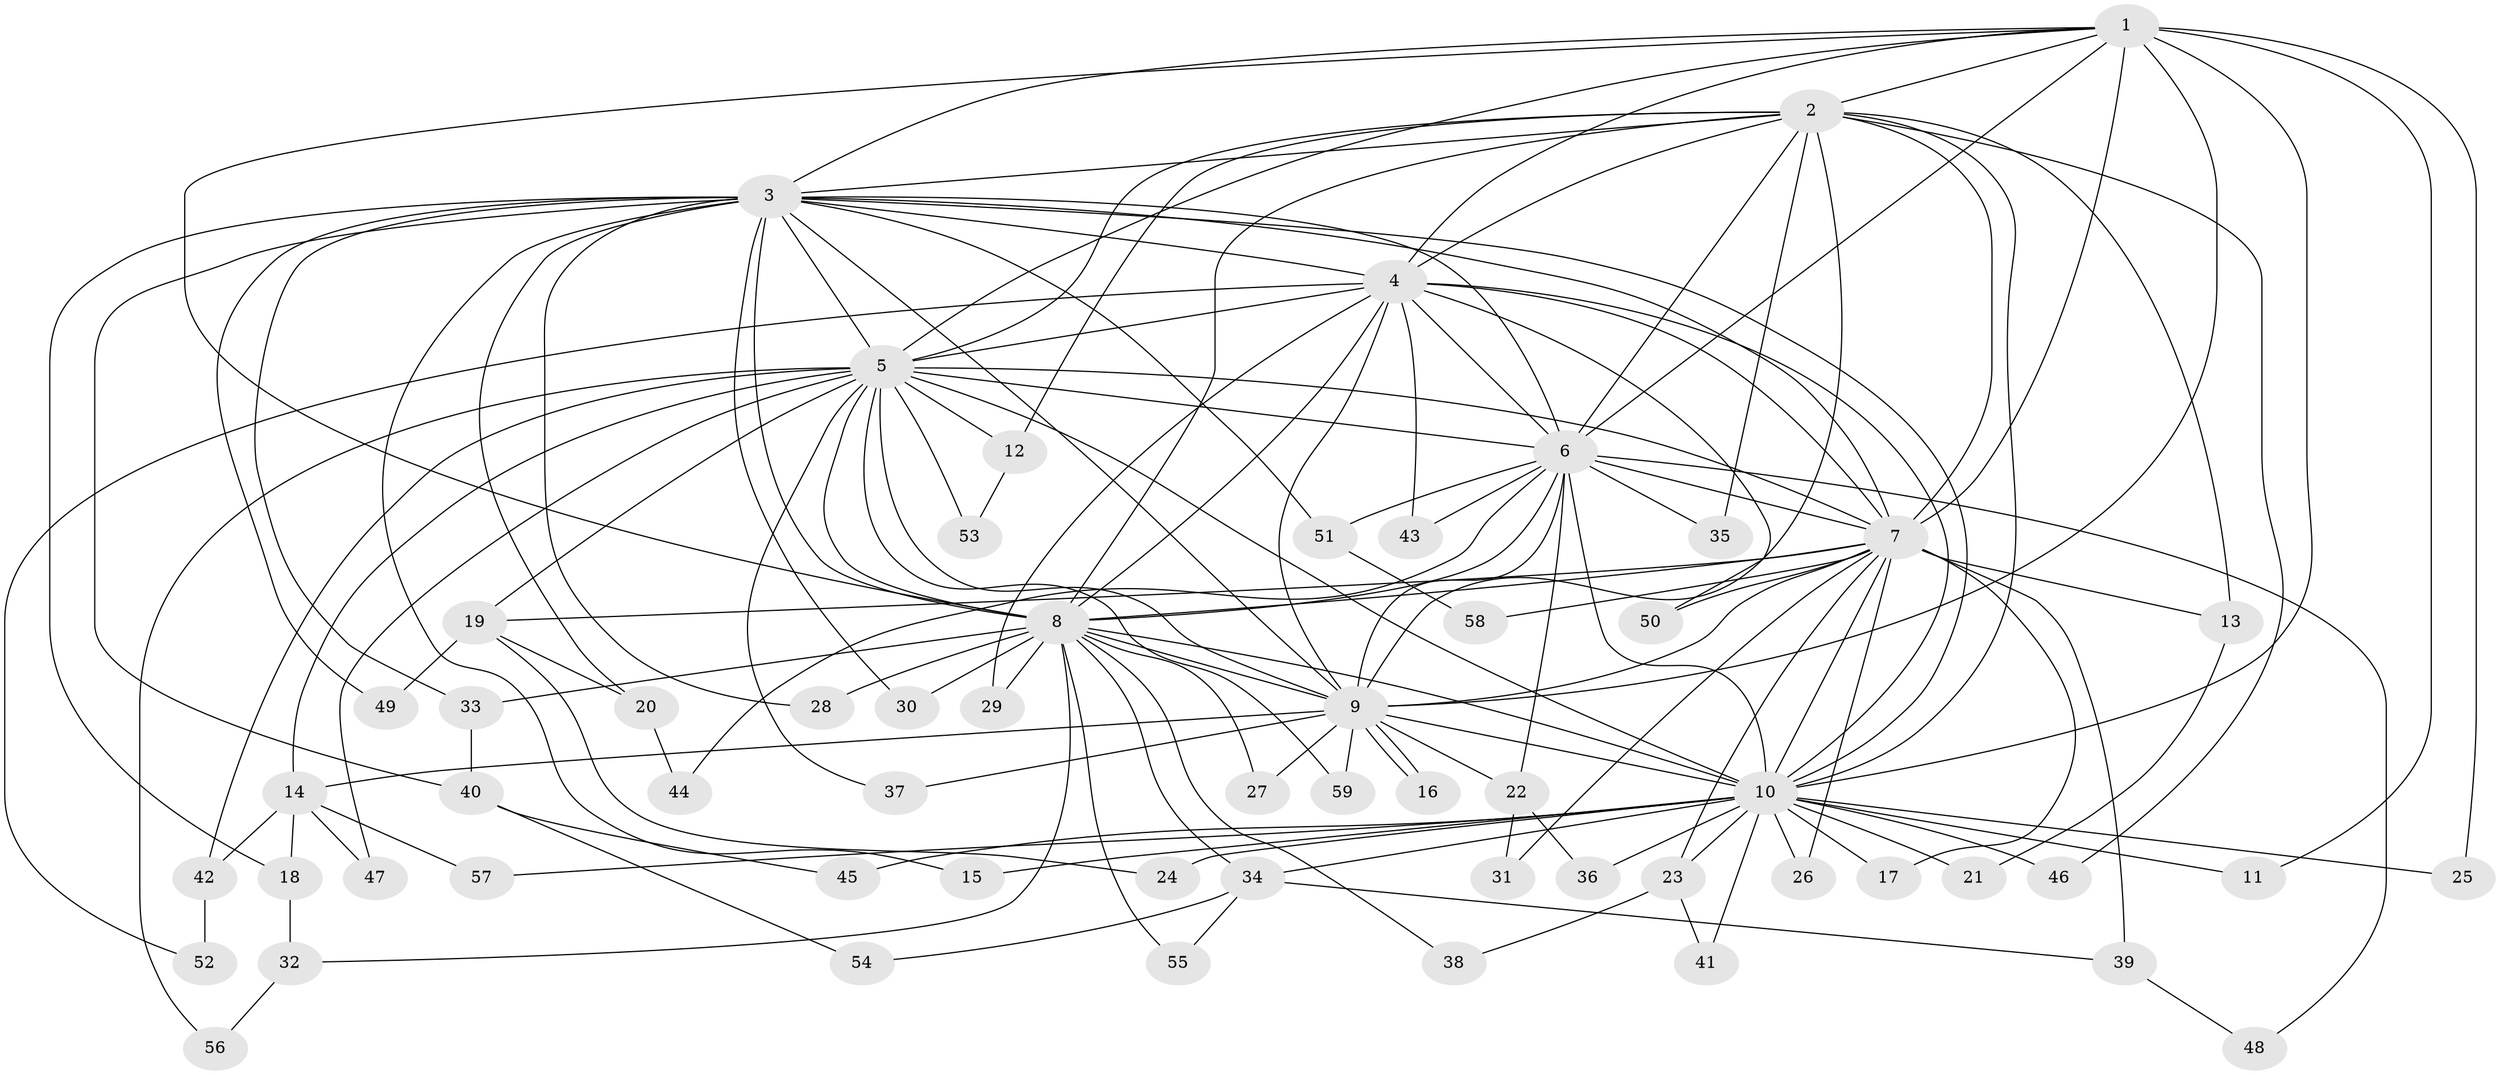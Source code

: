 // Generated by graph-tools (version 1.1) at 2025/25/03/09/25 03:25:44]
// undirected, 59 vertices, 143 edges
graph export_dot {
graph [start="1"]
  node [color=gray90,style=filled];
  1;
  2;
  3;
  4;
  5;
  6;
  7;
  8;
  9;
  10;
  11;
  12;
  13;
  14;
  15;
  16;
  17;
  18;
  19;
  20;
  21;
  22;
  23;
  24;
  25;
  26;
  27;
  28;
  29;
  30;
  31;
  32;
  33;
  34;
  35;
  36;
  37;
  38;
  39;
  40;
  41;
  42;
  43;
  44;
  45;
  46;
  47;
  48;
  49;
  50;
  51;
  52;
  53;
  54;
  55;
  56;
  57;
  58;
  59;
  1 -- 2;
  1 -- 3;
  1 -- 4;
  1 -- 5;
  1 -- 6;
  1 -- 7;
  1 -- 8;
  1 -- 9;
  1 -- 10;
  1 -- 11;
  1 -- 25;
  2 -- 3;
  2 -- 4;
  2 -- 5;
  2 -- 6;
  2 -- 7;
  2 -- 8;
  2 -- 9;
  2 -- 10;
  2 -- 12;
  2 -- 13;
  2 -- 35;
  2 -- 46;
  3 -- 4;
  3 -- 5;
  3 -- 6;
  3 -- 7;
  3 -- 8;
  3 -- 9;
  3 -- 10;
  3 -- 15;
  3 -- 18;
  3 -- 20;
  3 -- 28;
  3 -- 30;
  3 -- 33;
  3 -- 40;
  3 -- 49;
  3 -- 51;
  4 -- 5;
  4 -- 6;
  4 -- 7;
  4 -- 8;
  4 -- 9;
  4 -- 10;
  4 -- 29;
  4 -- 43;
  4 -- 50;
  4 -- 52;
  5 -- 6;
  5 -- 7;
  5 -- 8;
  5 -- 9;
  5 -- 10;
  5 -- 12;
  5 -- 14;
  5 -- 19;
  5 -- 37;
  5 -- 42;
  5 -- 47;
  5 -- 53;
  5 -- 56;
  5 -- 59;
  6 -- 7;
  6 -- 8;
  6 -- 9;
  6 -- 10;
  6 -- 22;
  6 -- 35;
  6 -- 43;
  6 -- 44;
  6 -- 48;
  6 -- 51;
  7 -- 8;
  7 -- 9;
  7 -- 10;
  7 -- 13;
  7 -- 17;
  7 -- 19;
  7 -- 23;
  7 -- 26;
  7 -- 31;
  7 -- 39;
  7 -- 50;
  7 -- 58;
  8 -- 9;
  8 -- 10;
  8 -- 27;
  8 -- 28;
  8 -- 29;
  8 -- 30;
  8 -- 32;
  8 -- 33;
  8 -- 34;
  8 -- 38;
  8 -- 55;
  9 -- 10;
  9 -- 14;
  9 -- 16;
  9 -- 16;
  9 -- 22;
  9 -- 27;
  9 -- 37;
  9 -- 59;
  10 -- 11;
  10 -- 15;
  10 -- 17;
  10 -- 21;
  10 -- 23;
  10 -- 24;
  10 -- 25;
  10 -- 26;
  10 -- 34;
  10 -- 36;
  10 -- 41;
  10 -- 45;
  10 -- 46;
  10 -- 57;
  12 -- 53;
  13 -- 21;
  14 -- 18;
  14 -- 42;
  14 -- 47;
  14 -- 57;
  18 -- 32;
  19 -- 20;
  19 -- 24;
  19 -- 49;
  20 -- 44;
  22 -- 31;
  22 -- 36;
  23 -- 38;
  23 -- 41;
  32 -- 56;
  33 -- 40;
  34 -- 39;
  34 -- 54;
  34 -- 55;
  39 -- 48;
  40 -- 45;
  40 -- 54;
  42 -- 52;
  51 -- 58;
}
